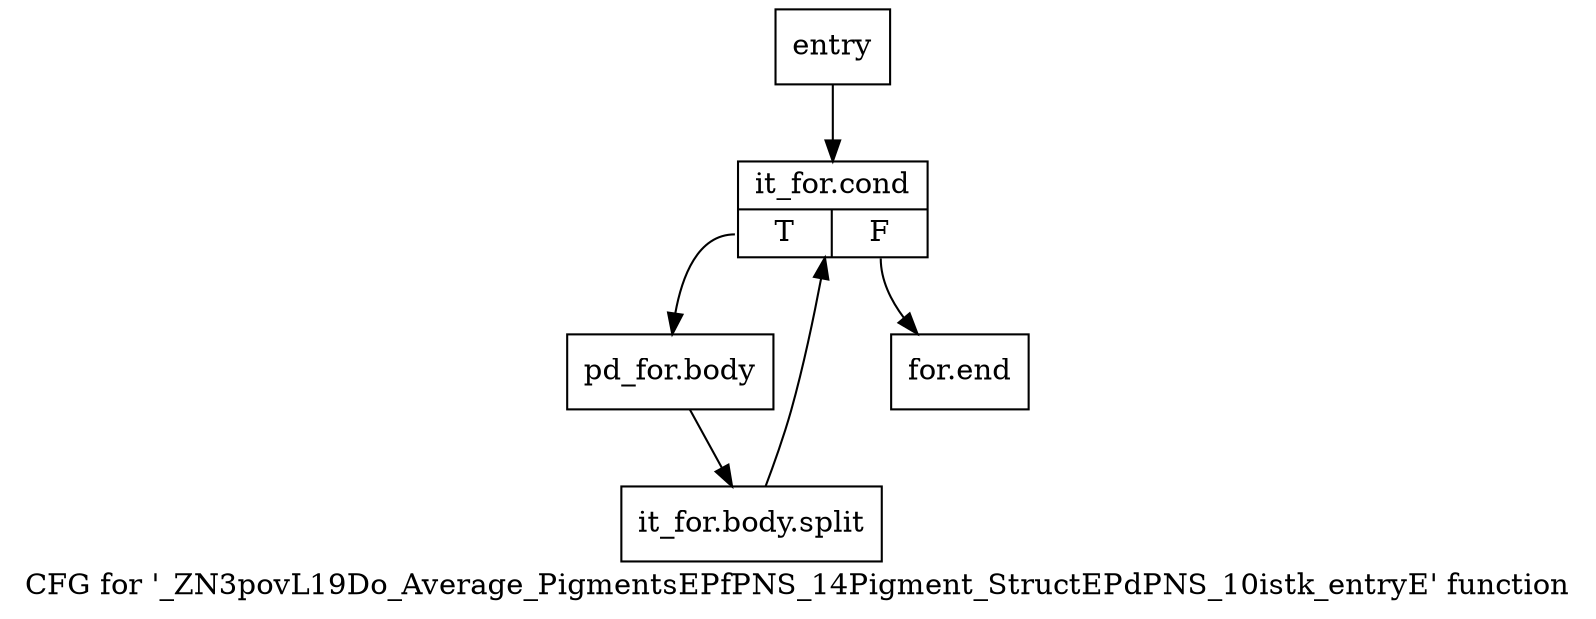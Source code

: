 digraph "CFG for '_ZN3povL19Do_Average_PigmentsEPfPNS_14Pigment_StructEPdPNS_10istk_entryE' function" {
	label="CFG for '_ZN3povL19Do_Average_PigmentsEPfPNS_14Pigment_StructEPdPNS_10istk_entryE' function";

	Node0x1a78a20 [shape=record,label="{entry}"];
	Node0x1a78a20 -> Node0x1a78a70;
	Node0x1a78a70 [shape=record,label="{it_for.cond|{<s0>T|<s1>F}}"];
	Node0x1a78a70:s0 -> Node0x1a78ac0;
	Node0x1a78a70:s1 -> Node0x1a78b10;
	Node0x1a78ac0 [shape=record,label="{pd_for.body}"];
	Node0x1a78ac0 -> Node0x3343320;
	Node0x3343320 [shape=record,label="{it_for.body.split}"];
	Node0x3343320 -> Node0x1a78a70;
	Node0x1a78b10 [shape=record,label="{for.end}"];
}

